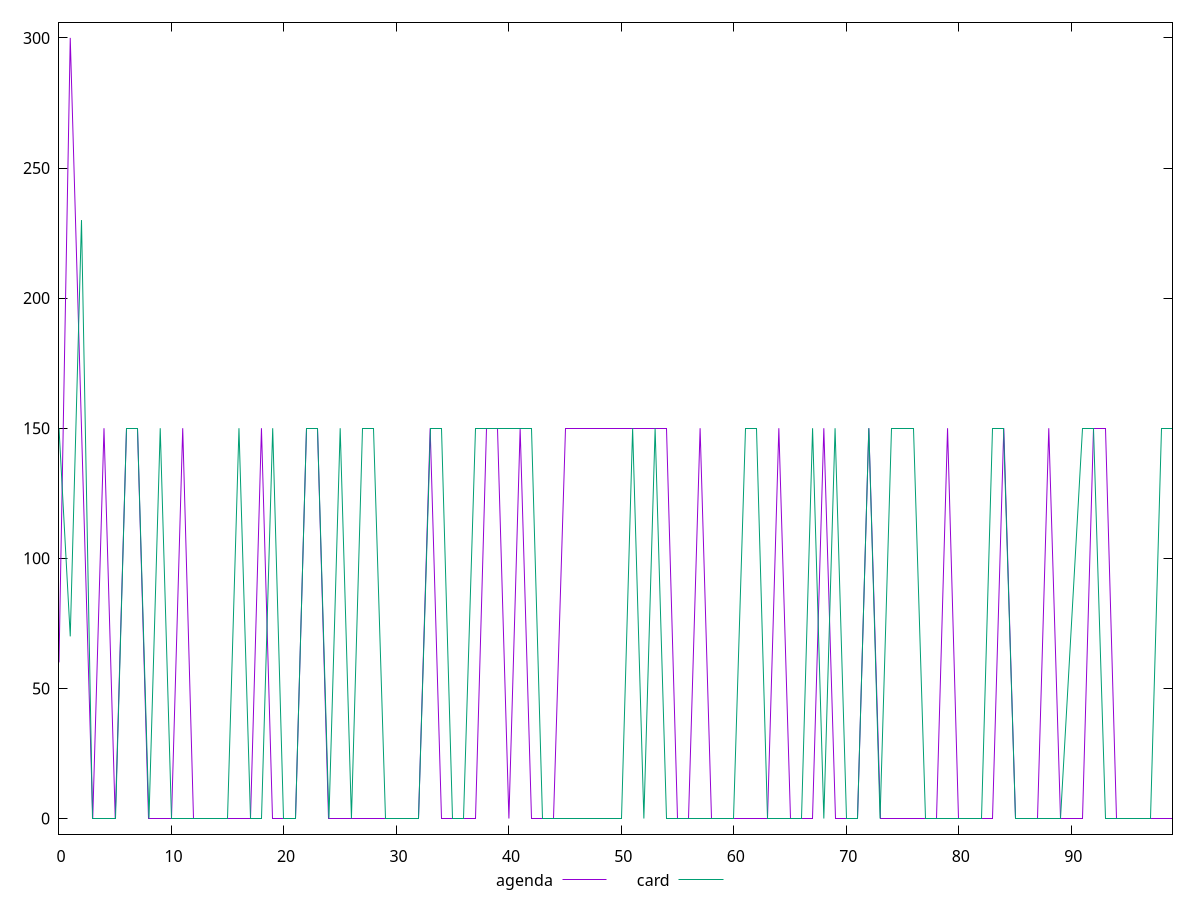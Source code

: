reset

$agenda <<EOF
0 60
1 300
2 150
3 0
4 150
5 0
6 150
7 150
8 0
9 0
10 0
11 150
12 0
13 0
14 0
15 0
16 0
17 0
18 150
19 0
20 0
21 0
22 150
23 150
24 0
25 0
26 0
27 0
28 0
29 0
30 0
31 0
32 0
33 150
34 0
35 0
36 0
37 0
38 150
39 150
40 0
41 150
42 0
43 0
44 0
45 150
46 150
47 150
48 150
49 150
50 150
51 150
52 150
53 150
54 150
55 0
56 0
57 150
58 0
59 0
60 0
61 0
62 0
63 0
64 150
65 0
66 0
67 0
68 150
69 0
70 0
71 0
72 150
73 0
74 0
75 0
76 0
77 0
78 0
79 150
80 0
81 0
82 0
83 0
84 150
85 0
86 0
87 0
88 150
89 0
90 0
91 0
92 150
93 150
94 0
95 0
96 0
97 0
98 0
99 0
EOF

$card <<EOF
0 150
1 70
2 230
3 0
4 0
5 0
6 150
7 150
8 0
9 150
10 0
11 0
12 0
13 0
14 0
15 0
16 150
17 0
18 0
19 150
20 0
21 0
22 150
23 150
24 0
25 150
26 0
27 150
28 150
29 0
30 0
31 0
32 0
33 150
34 150
35 0
36 0
37 150
38 150
39 150
40 150
41 150
42 150
43 0
44 0
45 0
46 0
47 0
48 0
49 0
50 0
51 150
52 0
53 150
54 0
55 0
56 0
57 0
58 0
59 0
60 0
61 150
62 150
63 0
64 0
65 0
66 0
67 150
68 0
69 150
70 0
71 0
72 150
73 0
74 150
75 150
76 150
77 0
78 0
79 0
80 0
81 0
82 0
83 150
84 150
85 0
86 0
87 0
88 0
89 0
91 150
92 150
93 0
94 0
95 0
96 0
97 0
98 150
99 150
EOF

set key outside below
set xrange [0:99]
set yrange [-6:306]
set trange [-6:306]
set terminal svg size 640, 520 enhanced background rgb 'white'
set output "report/report_00029_2021-02-24T13-36-40.390Z/unminified-javascript/comparison/line/1_vs_2.svg"

plot $agenda title "agenda" with line, \
     $card title "card" with line

reset
